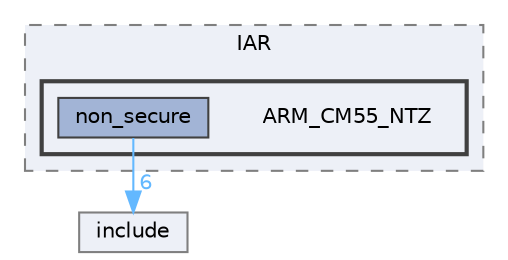 digraph "D:/Projects/Raspberrypi_pico/pico_freertos_final/freertos_pico2/pico_freertos/FreeRTOS-Kernel/portable/IAR/ARM_CM55_NTZ"
{
 // LATEX_PDF_SIZE
  bgcolor="transparent";
  edge [fontname=Helvetica,fontsize=10,labelfontname=Helvetica,labelfontsize=10];
  node [fontname=Helvetica,fontsize=10,shape=box,height=0.2,width=0.4];
  compound=true
  subgraph clusterdir_851539efac741596f3f7b2413a3fb940 {
    graph [ bgcolor="#edf0f7", pencolor="grey50", label="IAR", fontname=Helvetica,fontsize=10 style="filled,dashed", URL="dir_851539efac741596f3f7b2413a3fb940.html",tooltip=""]
  subgraph clusterdir_50b673fc70e571e394118196a925ccec {
    graph [ bgcolor="#edf0f7", pencolor="grey25", label="", fontname=Helvetica,fontsize=10 style="filled,bold", URL="dir_50b673fc70e571e394118196a925ccec.html",tooltip=""]
    dir_50b673fc70e571e394118196a925ccec [shape=plaintext, label="ARM_CM55_NTZ"];
  dir_a3cd2fe2a1156d96b276887e64a53d62 [label="non_secure", fillcolor="#a2b4d6", color="grey25", style="filled", URL="dir_a3cd2fe2a1156d96b276887e64a53d62.html",tooltip=""];
  }
  }
  dir_c69ece34c3f150cb2c6f1098178b172a [label="include", fillcolor="#edf0f7", color="grey50", style="filled", URL="dir_c69ece34c3f150cb2c6f1098178b172a.html",tooltip=""];
  dir_a3cd2fe2a1156d96b276887e64a53d62->dir_c69ece34c3f150cb2c6f1098178b172a [headlabel="6", labeldistance=1.5 headhref="dir_000167_000125.html" href="dir_000167_000125.html" color="steelblue1" fontcolor="steelblue1"];
}
